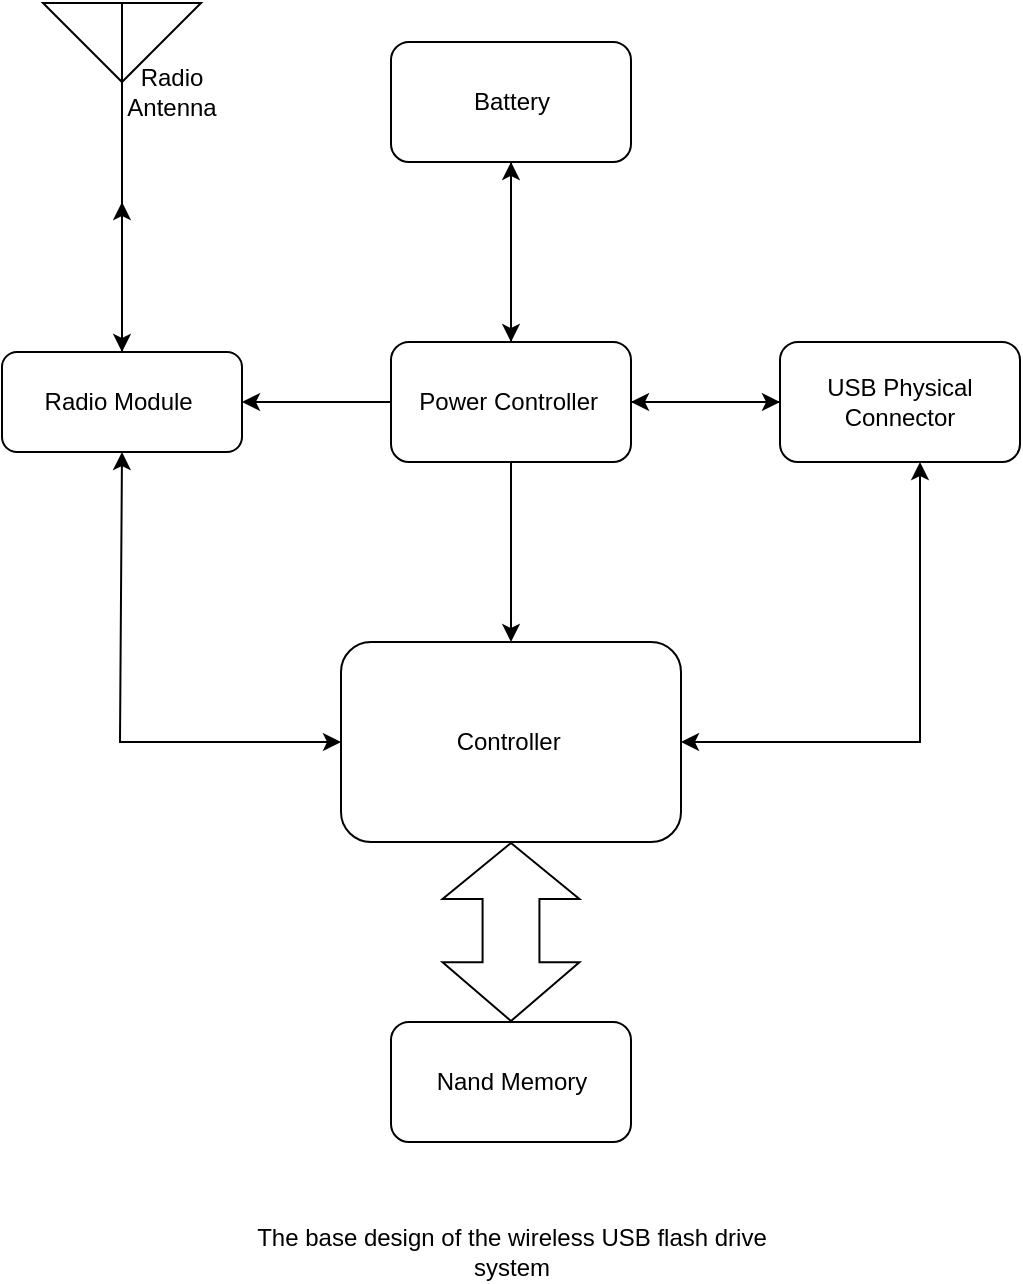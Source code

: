 <mxfile version="22.0.3" type="device">
  <diagram name="Page-1" id="uPwiSRpvTJDzY4dNgjRU">
    <mxGraphModel dx="1656" dy="818" grid="1" gridSize="10" guides="1" tooltips="1" connect="1" arrows="1" fold="1" page="1" pageScale="1" pageWidth="850" pageHeight="1100" math="0" shadow="0">
      <root>
        <mxCell id="0" />
        <mxCell id="1" parent="0" />
        <mxCell id="Ohx6EGdItDv_XbKdblvg-2" value="Controller&amp;nbsp;" style="rounded=1;whiteSpace=wrap;html=1;" parent="1" vertex="1">
          <mxGeometry x="310.5" y="440" width="170" height="100" as="geometry" />
        </mxCell>
        <mxCell id="Ohx6EGdItDv_XbKdblvg-13" style="edgeStyle=orthogonalEdgeStyle;rounded=0;orthogonalLoop=1;jettySize=auto;html=1;entryX=0.5;entryY=0;entryDx=0;entryDy=0;" parent="1" source="Ohx6EGdItDv_XbKdblvg-4" target="Ohx6EGdItDv_XbKdblvg-2" edge="1">
          <mxGeometry relative="1" as="geometry" />
        </mxCell>
        <mxCell id="Ohx6EGdItDv_XbKdblvg-35" style="edgeStyle=orthogonalEdgeStyle;rounded=0;orthogonalLoop=1;jettySize=auto;html=1;entryX=1;entryY=0.5;entryDx=0;entryDy=0;" parent="1" source="Ohx6EGdItDv_XbKdblvg-4" target="Ohx6EGdItDv_XbKdblvg-7" edge="1">
          <mxGeometry relative="1" as="geometry" />
        </mxCell>
        <mxCell id="Ohx6EGdItDv_XbKdblvg-45" style="edgeStyle=orthogonalEdgeStyle;rounded=0;orthogonalLoop=1;jettySize=auto;html=1;entryX=0;entryY=0.5;entryDx=0;entryDy=0;" parent="1" source="Ohx6EGdItDv_XbKdblvg-4" target="Ohx6EGdItDv_XbKdblvg-6" edge="1">
          <mxGeometry relative="1" as="geometry" />
        </mxCell>
        <mxCell id="Ohx6EGdItDv_XbKdblvg-47" style="edgeStyle=orthogonalEdgeStyle;rounded=0;orthogonalLoop=1;jettySize=auto;html=1;entryX=0.5;entryY=1;entryDx=0;entryDy=0;" parent="1" source="Ohx6EGdItDv_XbKdblvg-4" target="Ohx6EGdItDv_XbKdblvg-42" edge="1">
          <mxGeometry relative="1" as="geometry" />
        </mxCell>
        <mxCell id="Ohx6EGdItDv_XbKdblvg-4" value="Power Controller&amp;nbsp;" style="rounded=1;whiteSpace=wrap;html=1;" parent="1" vertex="1">
          <mxGeometry x="335.5" y="290" width="120" height="60" as="geometry" />
        </mxCell>
        <mxCell id="Ohx6EGdItDv_XbKdblvg-5" value="Nand Memory" style="rounded=1;whiteSpace=wrap;html=1;" parent="1" vertex="1">
          <mxGeometry x="335.5" y="630" width="120" height="60" as="geometry" />
        </mxCell>
        <mxCell id="Ohx6EGdItDv_XbKdblvg-44" style="edgeStyle=orthogonalEdgeStyle;rounded=0;orthogonalLoop=1;jettySize=auto;html=1;entryX=1;entryY=0.5;entryDx=0;entryDy=0;" parent="1" source="Ohx6EGdItDv_XbKdblvg-6" target="Ohx6EGdItDv_XbKdblvg-4" edge="1">
          <mxGeometry relative="1" as="geometry" />
        </mxCell>
        <mxCell id="Ohx6EGdItDv_XbKdblvg-6" value="USB Physical Connector" style="rounded=1;whiteSpace=wrap;html=1;" parent="1" vertex="1">
          <mxGeometry x="530" y="290" width="120" height="60" as="geometry" />
        </mxCell>
        <mxCell id="Ohx6EGdItDv_XbKdblvg-7" value="Radio Module&amp;nbsp;" style="rounded=1;whiteSpace=wrap;html=1;" parent="1" vertex="1">
          <mxGeometry x="141" y="295" width="120" height="50" as="geometry" />
        </mxCell>
        <mxCell id="Ohx6EGdItDv_XbKdblvg-32" style="edgeStyle=orthogonalEdgeStyle;rounded=0;orthogonalLoop=1;jettySize=auto;html=1;entryX=0.5;entryY=0;entryDx=0;entryDy=0;" parent="1" source="Ohx6EGdItDv_XbKdblvg-8" target="Ohx6EGdItDv_XbKdblvg-7" edge="1">
          <mxGeometry relative="1" as="geometry" />
        </mxCell>
        <mxCell id="Ohx6EGdItDv_XbKdblvg-8" value="" style="verticalLabelPosition=bottom;shadow=0;dashed=0;align=center;html=1;verticalAlign=top;shape=mxgraph.electrical.radio.aerial_-_antenna_2;" parent="1" vertex="1">
          <mxGeometry x="161.5" y="120" width="79" height="100" as="geometry" />
        </mxCell>
        <mxCell id="Ohx6EGdItDv_XbKdblvg-23" value="" style="shape=flexArrow;endArrow=classic;startArrow=classic;html=1;rounded=0;exitX=0.5;exitY=0;exitDx=0;exitDy=0;entryX=0.5;entryY=1;entryDx=0;entryDy=0;startWidth=39;startSize=9.438;endWidth=39;endSize=9;width=28.43;" parent="1" source="Ohx6EGdItDv_XbKdblvg-5" target="Ohx6EGdItDv_XbKdblvg-2" edge="1">
          <mxGeometry width="100" height="100" relative="1" as="geometry">
            <mxPoint x="540" y="650" as="sourcePoint" />
            <mxPoint x="640" y="550" as="targetPoint" />
            <Array as="points" />
          </mxGeometry>
        </mxCell>
        <mxCell id="Ohx6EGdItDv_XbKdblvg-30" value="Radio Antenna" style="text;html=1;strokeColor=none;fillColor=none;align=center;verticalAlign=middle;whiteSpace=wrap;rounded=0;" parent="1" vertex="1">
          <mxGeometry x="195.5" y="150" width="60" height="30" as="geometry" />
        </mxCell>
        <mxCell id="Ohx6EGdItDv_XbKdblvg-31" style="edgeStyle=orthogonalEdgeStyle;rounded=0;orthogonalLoop=1;jettySize=auto;html=1;entryX=0.5;entryY=1;entryDx=0;entryDy=0;entryPerimeter=0;" parent="1" source="Ohx6EGdItDv_XbKdblvg-7" target="Ohx6EGdItDv_XbKdblvg-8" edge="1">
          <mxGeometry relative="1" as="geometry" />
        </mxCell>
        <mxCell id="Ohx6EGdItDv_XbKdblvg-33" value="The base design of the wireless USB flash drive system" style="text;html=1;strokeColor=none;fillColor=none;align=center;verticalAlign=middle;whiteSpace=wrap;rounded=0;" parent="1" vertex="1">
          <mxGeometry x="255.5" y="730" width="280" height="30" as="geometry" />
        </mxCell>
        <mxCell id="Ohx6EGdItDv_XbKdblvg-38" value="" style="endArrow=classic;startArrow=classic;html=1;rounded=0;entryX=0.5;entryY=1;entryDx=0;entryDy=0;exitX=0;exitY=0.5;exitDx=0;exitDy=0;" parent="1" source="Ohx6EGdItDv_XbKdblvg-2" target="Ohx6EGdItDv_XbKdblvg-7" edge="1">
          <mxGeometry width="50" height="50" relative="1" as="geometry">
            <mxPoint x="180" y="510" as="sourcePoint" />
            <mxPoint x="230" y="460" as="targetPoint" />
            <Array as="points">
              <mxPoint x="200" y="490" />
            </Array>
          </mxGeometry>
        </mxCell>
        <mxCell id="Ohx6EGdItDv_XbKdblvg-39" value="" style="endArrow=classic;startArrow=classic;html=1;rounded=0;exitX=1;exitY=0.5;exitDx=0;exitDy=0;entryX=0.5;entryY=1;entryDx=0;entryDy=0;" parent="1" source="Ohx6EGdItDv_XbKdblvg-2" edge="1">
          <mxGeometry width="50" height="50" relative="1" as="geometry">
            <mxPoint x="580" y="490" as="sourcePoint" />
            <mxPoint x="600" y="350" as="targetPoint" />
            <Array as="points">
              <mxPoint x="600" y="490" />
            </Array>
          </mxGeometry>
        </mxCell>
        <mxCell id="Ohx6EGdItDv_XbKdblvg-46" style="edgeStyle=orthogonalEdgeStyle;rounded=0;orthogonalLoop=1;jettySize=auto;html=1;entryX=0.5;entryY=0;entryDx=0;entryDy=0;" parent="1" source="Ohx6EGdItDv_XbKdblvg-42" target="Ohx6EGdItDv_XbKdblvg-4" edge="1">
          <mxGeometry relative="1" as="geometry" />
        </mxCell>
        <mxCell id="Ohx6EGdItDv_XbKdblvg-42" value="Battery" style="rounded=1;whiteSpace=wrap;html=1;" parent="1" vertex="1">
          <mxGeometry x="335.5" y="140" width="120" height="60" as="geometry" />
        </mxCell>
      </root>
    </mxGraphModel>
  </diagram>
</mxfile>
